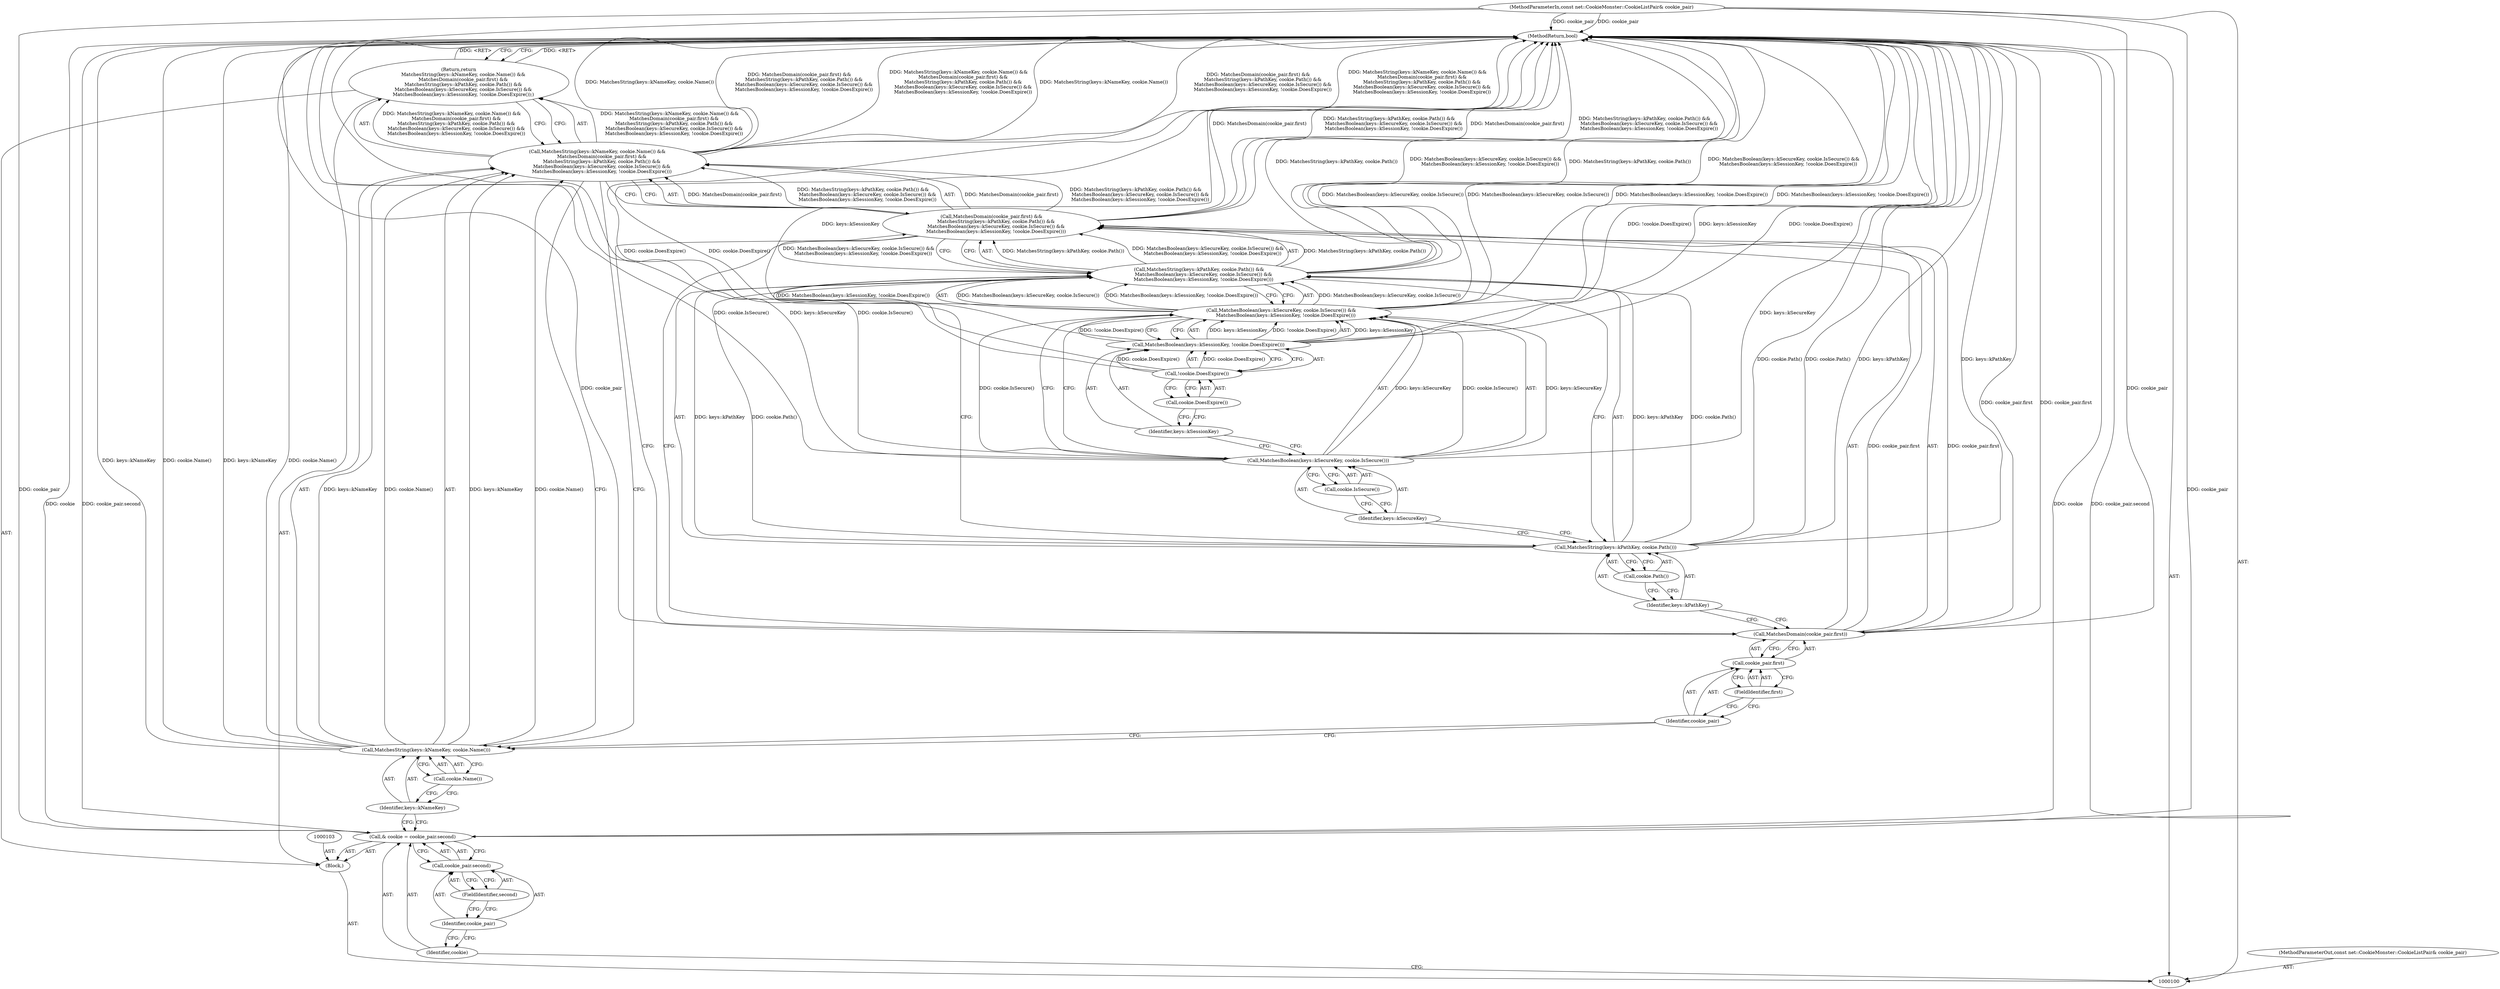 digraph "0_Chrome_b7e899141194fa27d55a990e38ae8bdcc5183a90_8" {
"1000131" [label="(MethodReturn,bool)"];
"1000101" [label="(MethodParameterIn,const net::CookieMonster::CookieListPair& cookie_pair)"];
"1000183" [label="(MethodParameterOut,const net::CookieMonster::CookieListPair& cookie_pair)"];
"1000102" [label="(Block,)"];
"1000104" [label="(Call,& cookie = cookie_pair.second)"];
"1000105" [label="(Identifier,cookie)"];
"1000106" [label="(Call,cookie_pair.second)"];
"1000107" [label="(Identifier,cookie_pair)"];
"1000108" [label="(FieldIdentifier,second)"];
"1000109" [label="(Return,return\n      MatchesString(keys::kNameKey, cookie.Name()) &&\n      MatchesDomain(cookie_pair.first) &&\n      MatchesString(keys::kPathKey, cookie.Path()) &&\n      MatchesBoolean(keys::kSecureKey, cookie.IsSecure()) &&\n      MatchesBoolean(keys::kSessionKey, !cookie.DoesExpire());)"];
"1000112" [label="(Identifier,keys::kNameKey)"];
"1000113" [label="(Call,cookie.Name())"];
"1000110" [label="(Call,MatchesString(keys::kNameKey, cookie.Name()) &&\n      MatchesDomain(cookie_pair.first) &&\n      MatchesString(keys::kPathKey, cookie.Path()) &&\n      MatchesBoolean(keys::kSecureKey, cookie.IsSecure()) &&\n      MatchesBoolean(keys::kSessionKey, !cookie.DoesExpire()))"];
"1000111" [label="(Call,MatchesString(keys::kNameKey, cookie.Name()))"];
"1000116" [label="(Call,cookie_pair.first)"];
"1000117" [label="(Identifier,cookie_pair)"];
"1000118" [label="(FieldIdentifier,first)"];
"1000114" [label="(Call,MatchesDomain(cookie_pair.first) &&\n      MatchesString(keys::kPathKey, cookie.Path()) &&\n      MatchesBoolean(keys::kSecureKey, cookie.IsSecure()) &&\n      MatchesBoolean(keys::kSessionKey, !cookie.DoesExpire()))"];
"1000115" [label="(Call,MatchesDomain(cookie_pair.first))"];
"1000121" [label="(Identifier,keys::kPathKey)"];
"1000122" [label="(Call,cookie.Path())"];
"1000119" [label="(Call,MatchesString(keys::kPathKey, cookie.Path()) &&\n      MatchesBoolean(keys::kSecureKey, cookie.IsSecure()) &&\n      MatchesBoolean(keys::kSessionKey, !cookie.DoesExpire()))"];
"1000120" [label="(Call,MatchesString(keys::kPathKey, cookie.Path()))"];
"1000125" [label="(Identifier,keys::kSecureKey)"];
"1000126" [label="(Call,cookie.IsSecure())"];
"1000123" [label="(Call,MatchesBoolean(keys::kSecureKey, cookie.IsSecure()) &&\n      MatchesBoolean(keys::kSessionKey, !cookie.DoesExpire()))"];
"1000124" [label="(Call,MatchesBoolean(keys::kSecureKey, cookie.IsSecure()))"];
"1000128" [label="(Identifier,keys::kSessionKey)"];
"1000129" [label="(Call,!cookie.DoesExpire())"];
"1000130" [label="(Call,cookie.DoesExpire())"];
"1000127" [label="(Call,MatchesBoolean(keys::kSessionKey, !cookie.DoesExpire()))"];
"1000131" -> "1000100"  [label="AST: "];
"1000131" -> "1000109"  [label="CFG: "];
"1000124" -> "1000131"  [label="DDG: keys::kSecureKey"];
"1000124" -> "1000131"  [label="DDG: cookie.IsSecure()"];
"1000104" -> "1000131"  [label="DDG: cookie"];
"1000104" -> "1000131"  [label="DDG: cookie_pair.second"];
"1000110" -> "1000131"  [label="DDG: MatchesDomain(cookie_pair.first) &&\n      MatchesString(keys::kPathKey, cookie.Path()) &&\n      MatchesBoolean(keys::kSecureKey, cookie.IsSecure()) &&\n      MatchesBoolean(keys::kSessionKey, !cookie.DoesExpire())"];
"1000110" -> "1000131"  [label="DDG: MatchesString(keys::kNameKey, cookie.Name()) &&\n      MatchesDomain(cookie_pair.first) &&\n      MatchesString(keys::kPathKey, cookie.Path()) &&\n      MatchesBoolean(keys::kSecureKey, cookie.IsSecure()) &&\n      MatchesBoolean(keys::kSessionKey, !cookie.DoesExpire())"];
"1000110" -> "1000131"  [label="DDG: MatchesString(keys::kNameKey, cookie.Name())"];
"1000119" -> "1000131"  [label="DDG: MatchesBoolean(keys::kSecureKey, cookie.IsSecure()) &&\n      MatchesBoolean(keys::kSessionKey, !cookie.DoesExpire())"];
"1000119" -> "1000131"  [label="DDG: MatchesString(keys::kPathKey, cookie.Path())"];
"1000127" -> "1000131"  [label="DDG: !cookie.DoesExpire()"];
"1000127" -> "1000131"  [label="DDG: keys::kSessionKey"];
"1000123" -> "1000131"  [label="DDG: MatchesBoolean(keys::kSessionKey, !cookie.DoesExpire())"];
"1000123" -> "1000131"  [label="DDG: MatchesBoolean(keys::kSecureKey, cookie.IsSecure())"];
"1000111" -> "1000131"  [label="DDG: keys::kNameKey"];
"1000111" -> "1000131"  [label="DDG: cookie.Name()"];
"1000120" -> "1000131"  [label="DDG: cookie.Path()"];
"1000120" -> "1000131"  [label="DDG: keys::kPathKey"];
"1000114" -> "1000131"  [label="DDG: MatchesString(keys::kPathKey, cookie.Path()) &&\n      MatchesBoolean(keys::kSecureKey, cookie.IsSecure()) &&\n      MatchesBoolean(keys::kSessionKey, !cookie.DoesExpire())"];
"1000114" -> "1000131"  [label="DDG: MatchesDomain(cookie_pair.first)"];
"1000129" -> "1000131"  [label="DDG: cookie.DoesExpire()"];
"1000101" -> "1000131"  [label="DDG: cookie_pair"];
"1000115" -> "1000131"  [label="DDG: cookie_pair.first"];
"1000109" -> "1000131"  [label="DDG: <RET>"];
"1000101" -> "1000100"  [label="AST: "];
"1000101" -> "1000131"  [label="DDG: cookie_pair"];
"1000101" -> "1000104"  [label="DDG: cookie_pair"];
"1000101" -> "1000115"  [label="DDG: cookie_pair"];
"1000183" -> "1000100"  [label="AST: "];
"1000102" -> "1000100"  [label="AST: "];
"1000103" -> "1000102"  [label="AST: "];
"1000104" -> "1000102"  [label="AST: "];
"1000109" -> "1000102"  [label="AST: "];
"1000104" -> "1000102"  [label="AST: "];
"1000104" -> "1000106"  [label="CFG: "];
"1000105" -> "1000104"  [label="AST: "];
"1000106" -> "1000104"  [label="AST: "];
"1000112" -> "1000104"  [label="CFG: "];
"1000104" -> "1000131"  [label="DDG: cookie"];
"1000104" -> "1000131"  [label="DDG: cookie_pair.second"];
"1000101" -> "1000104"  [label="DDG: cookie_pair"];
"1000105" -> "1000104"  [label="AST: "];
"1000105" -> "1000100"  [label="CFG: "];
"1000107" -> "1000105"  [label="CFG: "];
"1000106" -> "1000104"  [label="AST: "];
"1000106" -> "1000108"  [label="CFG: "];
"1000107" -> "1000106"  [label="AST: "];
"1000108" -> "1000106"  [label="AST: "];
"1000104" -> "1000106"  [label="CFG: "];
"1000107" -> "1000106"  [label="AST: "];
"1000107" -> "1000105"  [label="CFG: "];
"1000108" -> "1000107"  [label="CFG: "];
"1000108" -> "1000106"  [label="AST: "];
"1000108" -> "1000107"  [label="CFG: "];
"1000106" -> "1000108"  [label="CFG: "];
"1000109" -> "1000102"  [label="AST: "];
"1000109" -> "1000110"  [label="CFG: "];
"1000110" -> "1000109"  [label="AST: "];
"1000131" -> "1000109"  [label="CFG: "];
"1000109" -> "1000131"  [label="DDG: <RET>"];
"1000110" -> "1000109"  [label="DDG: MatchesString(keys::kNameKey, cookie.Name()) &&\n      MatchesDomain(cookie_pair.first) &&\n      MatchesString(keys::kPathKey, cookie.Path()) &&\n      MatchesBoolean(keys::kSecureKey, cookie.IsSecure()) &&\n      MatchesBoolean(keys::kSessionKey, !cookie.DoesExpire())"];
"1000112" -> "1000111"  [label="AST: "];
"1000112" -> "1000104"  [label="CFG: "];
"1000113" -> "1000112"  [label="CFG: "];
"1000113" -> "1000111"  [label="AST: "];
"1000113" -> "1000112"  [label="CFG: "];
"1000111" -> "1000113"  [label="CFG: "];
"1000110" -> "1000109"  [label="AST: "];
"1000110" -> "1000111"  [label="CFG: "];
"1000110" -> "1000114"  [label="CFG: "];
"1000111" -> "1000110"  [label="AST: "];
"1000114" -> "1000110"  [label="AST: "];
"1000109" -> "1000110"  [label="CFG: "];
"1000110" -> "1000131"  [label="DDG: MatchesDomain(cookie_pair.first) &&\n      MatchesString(keys::kPathKey, cookie.Path()) &&\n      MatchesBoolean(keys::kSecureKey, cookie.IsSecure()) &&\n      MatchesBoolean(keys::kSessionKey, !cookie.DoesExpire())"];
"1000110" -> "1000131"  [label="DDG: MatchesString(keys::kNameKey, cookie.Name()) &&\n      MatchesDomain(cookie_pair.first) &&\n      MatchesString(keys::kPathKey, cookie.Path()) &&\n      MatchesBoolean(keys::kSecureKey, cookie.IsSecure()) &&\n      MatchesBoolean(keys::kSessionKey, !cookie.DoesExpire())"];
"1000110" -> "1000131"  [label="DDG: MatchesString(keys::kNameKey, cookie.Name())"];
"1000110" -> "1000109"  [label="DDG: MatchesString(keys::kNameKey, cookie.Name()) &&\n      MatchesDomain(cookie_pair.first) &&\n      MatchesString(keys::kPathKey, cookie.Path()) &&\n      MatchesBoolean(keys::kSecureKey, cookie.IsSecure()) &&\n      MatchesBoolean(keys::kSessionKey, !cookie.DoesExpire())"];
"1000111" -> "1000110"  [label="DDG: keys::kNameKey"];
"1000111" -> "1000110"  [label="DDG: cookie.Name()"];
"1000114" -> "1000110"  [label="DDG: MatchesDomain(cookie_pair.first)"];
"1000114" -> "1000110"  [label="DDG: MatchesString(keys::kPathKey, cookie.Path()) &&\n      MatchesBoolean(keys::kSecureKey, cookie.IsSecure()) &&\n      MatchesBoolean(keys::kSessionKey, !cookie.DoesExpire())"];
"1000111" -> "1000110"  [label="AST: "];
"1000111" -> "1000113"  [label="CFG: "];
"1000112" -> "1000111"  [label="AST: "];
"1000113" -> "1000111"  [label="AST: "];
"1000117" -> "1000111"  [label="CFG: "];
"1000110" -> "1000111"  [label="CFG: "];
"1000111" -> "1000131"  [label="DDG: keys::kNameKey"];
"1000111" -> "1000131"  [label="DDG: cookie.Name()"];
"1000111" -> "1000110"  [label="DDG: keys::kNameKey"];
"1000111" -> "1000110"  [label="DDG: cookie.Name()"];
"1000116" -> "1000115"  [label="AST: "];
"1000116" -> "1000118"  [label="CFG: "];
"1000117" -> "1000116"  [label="AST: "];
"1000118" -> "1000116"  [label="AST: "];
"1000115" -> "1000116"  [label="CFG: "];
"1000117" -> "1000116"  [label="AST: "];
"1000117" -> "1000111"  [label="CFG: "];
"1000118" -> "1000117"  [label="CFG: "];
"1000118" -> "1000116"  [label="AST: "];
"1000118" -> "1000117"  [label="CFG: "];
"1000116" -> "1000118"  [label="CFG: "];
"1000114" -> "1000110"  [label="AST: "];
"1000114" -> "1000115"  [label="CFG: "];
"1000114" -> "1000119"  [label="CFG: "];
"1000115" -> "1000114"  [label="AST: "];
"1000119" -> "1000114"  [label="AST: "];
"1000110" -> "1000114"  [label="CFG: "];
"1000114" -> "1000131"  [label="DDG: MatchesString(keys::kPathKey, cookie.Path()) &&\n      MatchesBoolean(keys::kSecureKey, cookie.IsSecure()) &&\n      MatchesBoolean(keys::kSessionKey, !cookie.DoesExpire())"];
"1000114" -> "1000131"  [label="DDG: MatchesDomain(cookie_pair.first)"];
"1000114" -> "1000110"  [label="DDG: MatchesDomain(cookie_pair.first)"];
"1000114" -> "1000110"  [label="DDG: MatchesString(keys::kPathKey, cookie.Path()) &&\n      MatchesBoolean(keys::kSecureKey, cookie.IsSecure()) &&\n      MatchesBoolean(keys::kSessionKey, !cookie.DoesExpire())"];
"1000115" -> "1000114"  [label="DDG: cookie_pair.first"];
"1000119" -> "1000114"  [label="DDG: MatchesString(keys::kPathKey, cookie.Path())"];
"1000119" -> "1000114"  [label="DDG: MatchesBoolean(keys::kSecureKey, cookie.IsSecure()) &&\n      MatchesBoolean(keys::kSessionKey, !cookie.DoesExpire())"];
"1000115" -> "1000114"  [label="AST: "];
"1000115" -> "1000116"  [label="CFG: "];
"1000116" -> "1000115"  [label="AST: "];
"1000121" -> "1000115"  [label="CFG: "];
"1000114" -> "1000115"  [label="CFG: "];
"1000115" -> "1000131"  [label="DDG: cookie_pair.first"];
"1000115" -> "1000114"  [label="DDG: cookie_pair.first"];
"1000101" -> "1000115"  [label="DDG: cookie_pair"];
"1000121" -> "1000120"  [label="AST: "];
"1000121" -> "1000115"  [label="CFG: "];
"1000122" -> "1000121"  [label="CFG: "];
"1000122" -> "1000120"  [label="AST: "];
"1000122" -> "1000121"  [label="CFG: "];
"1000120" -> "1000122"  [label="CFG: "];
"1000119" -> "1000114"  [label="AST: "];
"1000119" -> "1000120"  [label="CFG: "];
"1000119" -> "1000123"  [label="CFG: "];
"1000120" -> "1000119"  [label="AST: "];
"1000123" -> "1000119"  [label="AST: "];
"1000114" -> "1000119"  [label="CFG: "];
"1000119" -> "1000131"  [label="DDG: MatchesBoolean(keys::kSecureKey, cookie.IsSecure()) &&\n      MatchesBoolean(keys::kSessionKey, !cookie.DoesExpire())"];
"1000119" -> "1000131"  [label="DDG: MatchesString(keys::kPathKey, cookie.Path())"];
"1000119" -> "1000114"  [label="DDG: MatchesString(keys::kPathKey, cookie.Path())"];
"1000119" -> "1000114"  [label="DDG: MatchesBoolean(keys::kSecureKey, cookie.IsSecure()) &&\n      MatchesBoolean(keys::kSessionKey, !cookie.DoesExpire())"];
"1000120" -> "1000119"  [label="DDG: keys::kPathKey"];
"1000120" -> "1000119"  [label="DDG: cookie.Path()"];
"1000123" -> "1000119"  [label="DDG: MatchesBoolean(keys::kSecureKey, cookie.IsSecure())"];
"1000123" -> "1000119"  [label="DDG: MatchesBoolean(keys::kSessionKey, !cookie.DoesExpire())"];
"1000120" -> "1000119"  [label="AST: "];
"1000120" -> "1000122"  [label="CFG: "];
"1000121" -> "1000120"  [label="AST: "];
"1000122" -> "1000120"  [label="AST: "];
"1000125" -> "1000120"  [label="CFG: "];
"1000119" -> "1000120"  [label="CFG: "];
"1000120" -> "1000131"  [label="DDG: cookie.Path()"];
"1000120" -> "1000131"  [label="DDG: keys::kPathKey"];
"1000120" -> "1000119"  [label="DDG: keys::kPathKey"];
"1000120" -> "1000119"  [label="DDG: cookie.Path()"];
"1000125" -> "1000124"  [label="AST: "];
"1000125" -> "1000120"  [label="CFG: "];
"1000126" -> "1000125"  [label="CFG: "];
"1000126" -> "1000124"  [label="AST: "];
"1000126" -> "1000125"  [label="CFG: "];
"1000124" -> "1000126"  [label="CFG: "];
"1000123" -> "1000119"  [label="AST: "];
"1000123" -> "1000124"  [label="CFG: "];
"1000123" -> "1000127"  [label="CFG: "];
"1000124" -> "1000123"  [label="AST: "];
"1000127" -> "1000123"  [label="AST: "];
"1000119" -> "1000123"  [label="CFG: "];
"1000123" -> "1000131"  [label="DDG: MatchesBoolean(keys::kSessionKey, !cookie.DoesExpire())"];
"1000123" -> "1000131"  [label="DDG: MatchesBoolean(keys::kSecureKey, cookie.IsSecure())"];
"1000123" -> "1000119"  [label="DDG: MatchesBoolean(keys::kSecureKey, cookie.IsSecure())"];
"1000123" -> "1000119"  [label="DDG: MatchesBoolean(keys::kSessionKey, !cookie.DoesExpire())"];
"1000124" -> "1000123"  [label="DDG: keys::kSecureKey"];
"1000124" -> "1000123"  [label="DDG: cookie.IsSecure()"];
"1000127" -> "1000123"  [label="DDG: keys::kSessionKey"];
"1000127" -> "1000123"  [label="DDG: !cookie.DoesExpire()"];
"1000124" -> "1000123"  [label="AST: "];
"1000124" -> "1000126"  [label="CFG: "];
"1000125" -> "1000124"  [label="AST: "];
"1000126" -> "1000124"  [label="AST: "];
"1000128" -> "1000124"  [label="CFG: "];
"1000123" -> "1000124"  [label="CFG: "];
"1000124" -> "1000131"  [label="DDG: keys::kSecureKey"];
"1000124" -> "1000131"  [label="DDG: cookie.IsSecure()"];
"1000124" -> "1000123"  [label="DDG: keys::kSecureKey"];
"1000124" -> "1000123"  [label="DDG: cookie.IsSecure()"];
"1000128" -> "1000127"  [label="AST: "];
"1000128" -> "1000124"  [label="CFG: "];
"1000130" -> "1000128"  [label="CFG: "];
"1000129" -> "1000127"  [label="AST: "];
"1000129" -> "1000130"  [label="CFG: "];
"1000130" -> "1000129"  [label="AST: "];
"1000127" -> "1000129"  [label="CFG: "];
"1000129" -> "1000131"  [label="DDG: cookie.DoesExpire()"];
"1000129" -> "1000127"  [label="DDG: cookie.DoesExpire()"];
"1000130" -> "1000129"  [label="AST: "];
"1000130" -> "1000128"  [label="CFG: "];
"1000129" -> "1000130"  [label="CFG: "];
"1000127" -> "1000123"  [label="AST: "];
"1000127" -> "1000129"  [label="CFG: "];
"1000128" -> "1000127"  [label="AST: "];
"1000129" -> "1000127"  [label="AST: "];
"1000123" -> "1000127"  [label="CFG: "];
"1000127" -> "1000131"  [label="DDG: !cookie.DoesExpire()"];
"1000127" -> "1000131"  [label="DDG: keys::kSessionKey"];
"1000127" -> "1000123"  [label="DDG: keys::kSessionKey"];
"1000127" -> "1000123"  [label="DDG: !cookie.DoesExpire()"];
"1000129" -> "1000127"  [label="DDG: cookie.DoesExpire()"];
}
